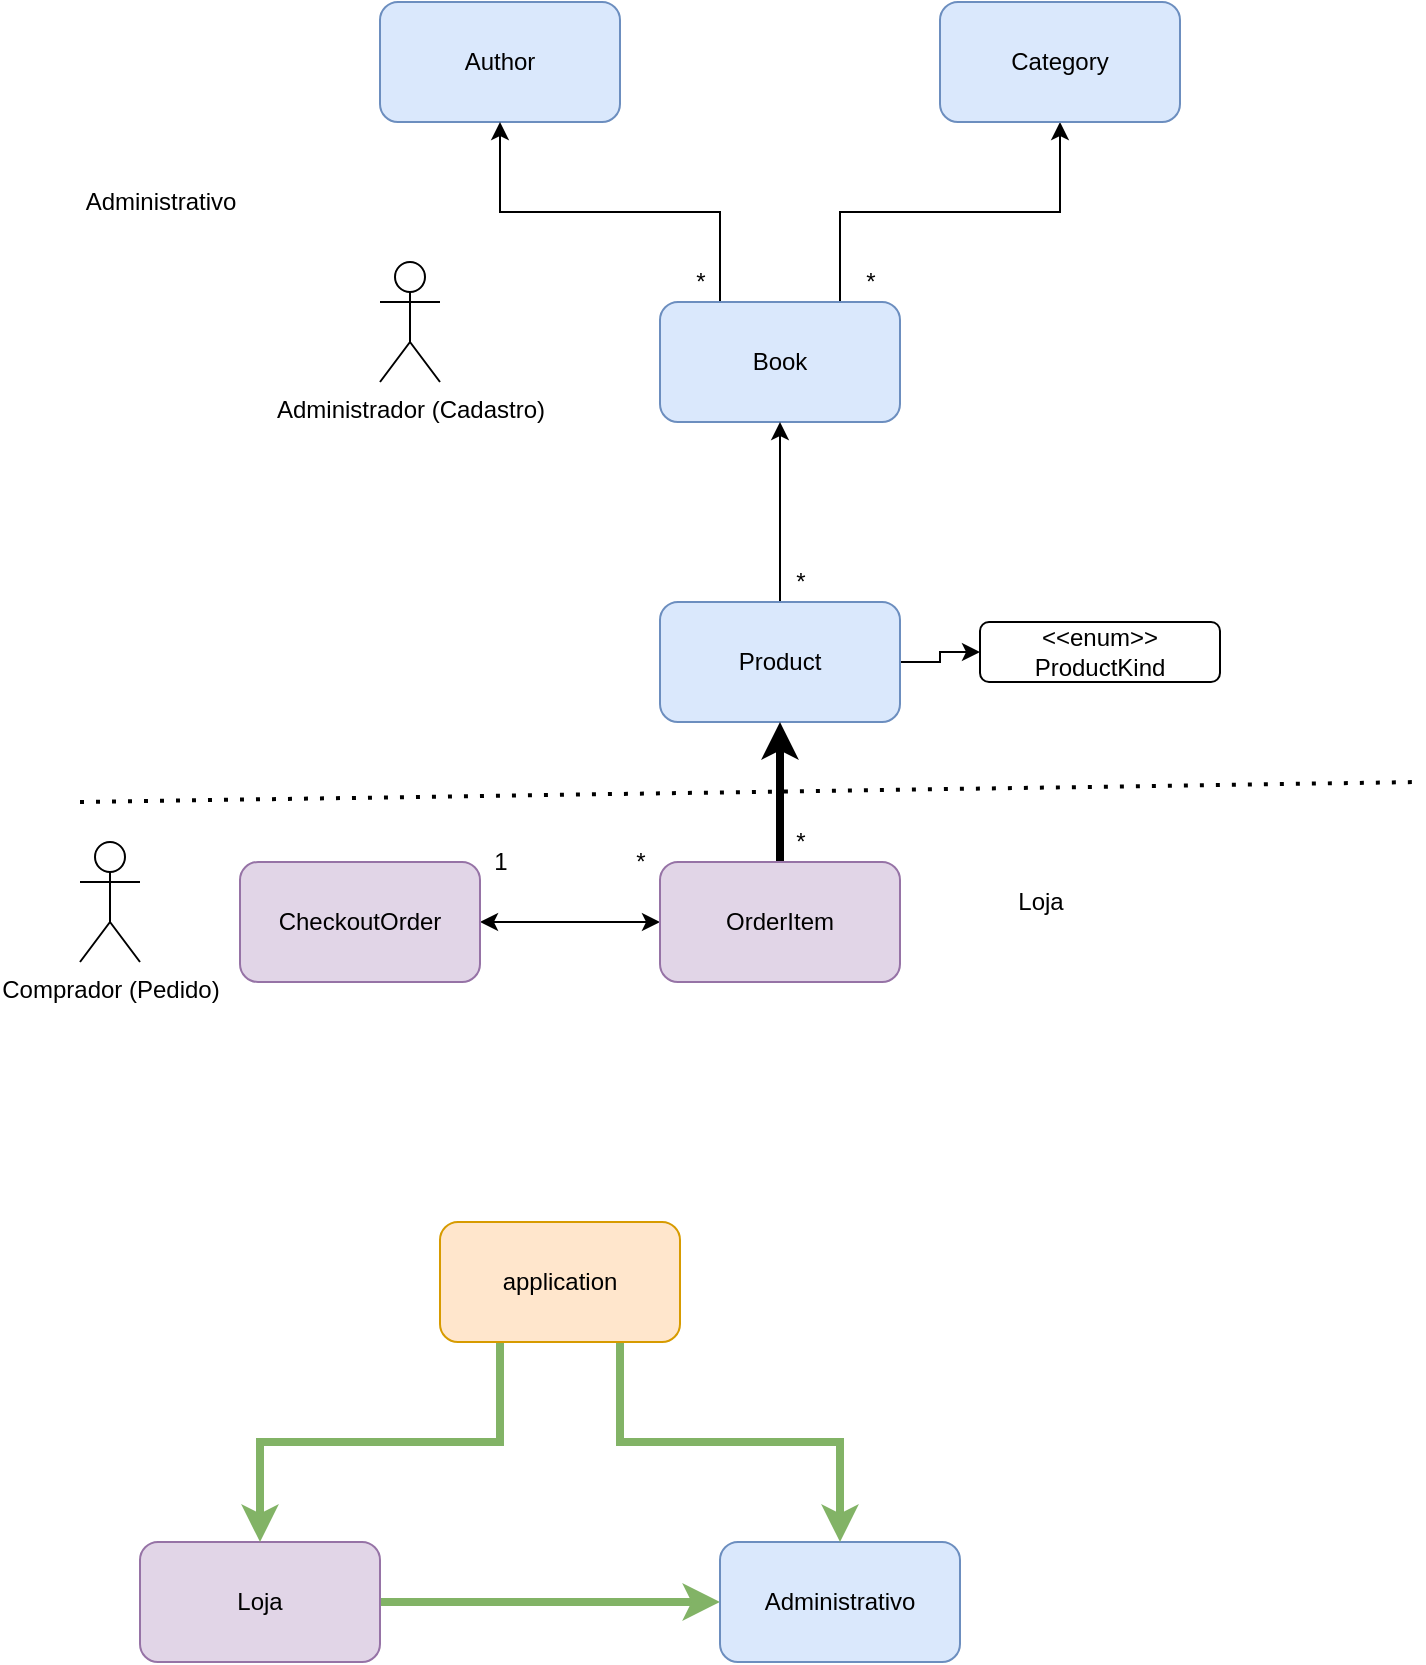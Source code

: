 <mxfile version="13.6.6" type="device"><diagram id="-fLMvCuEv3el_Sa5lIkA" name="Page-1"><mxGraphModel dx="938" dy="504" grid="1" gridSize="10" guides="1" tooltips="1" connect="1" arrows="1" fold="1" page="1" pageScale="1" pageWidth="850" pageHeight="1100" math="0" shadow="0"><root><mxCell id="0"/><mxCell id="1" parent="0"/><mxCell id="uDRAa0LN4xxqwpm3PJ8v-1" value="Author" style="rounded=1;whiteSpace=wrap;html=1;fillColor=#dae8fc;strokeColor=#6c8ebf;" vertex="1" parent="1"><mxGeometry x="190" y="70" width="120" height="60" as="geometry"/></mxCell><mxCell id="uDRAa0LN4xxqwpm3PJ8v-19" style="edgeStyle=orthogonalEdgeStyle;rounded=0;orthogonalLoop=1;jettySize=auto;html=1;exitX=0.75;exitY=0;exitDx=0;exitDy=0;entryX=0.5;entryY=1;entryDx=0;entryDy=0;startArrow=none;startFill=0;" edge="1" parent="1" source="uDRAa0LN4xxqwpm3PJ8v-2" target="uDRAa0LN4xxqwpm3PJ8v-3"><mxGeometry relative="1" as="geometry"/></mxCell><mxCell id="uDRAa0LN4xxqwpm3PJ8v-20" style="edgeStyle=orthogonalEdgeStyle;rounded=0;orthogonalLoop=1;jettySize=auto;html=1;exitX=0.25;exitY=0;exitDx=0;exitDy=0;entryX=0.5;entryY=1;entryDx=0;entryDy=0;startArrow=none;startFill=0;" edge="1" parent="1" source="uDRAa0LN4xxqwpm3PJ8v-2" target="uDRAa0LN4xxqwpm3PJ8v-1"><mxGeometry relative="1" as="geometry"/></mxCell><mxCell id="uDRAa0LN4xxqwpm3PJ8v-2" value="Book" style="rounded=1;whiteSpace=wrap;html=1;fillColor=#dae8fc;strokeColor=#6c8ebf;" vertex="1" parent="1"><mxGeometry x="330" y="220" width="120" height="60" as="geometry"/></mxCell><mxCell id="uDRAa0LN4xxqwpm3PJ8v-3" value="Category" style="rounded=1;whiteSpace=wrap;html=1;fillColor=#dae8fc;strokeColor=#6c8ebf;" vertex="1" parent="1"><mxGeometry x="470" y="70" width="120" height="60" as="geometry"/></mxCell><mxCell id="uDRAa0LN4xxqwpm3PJ8v-15" style="edgeStyle=orthogonalEdgeStyle;rounded=0;orthogonalLoop=1;jettySize=auto;html=1;exitX=1;exitY=0.5;exitDx=0;exitDy=0;entryX=0;entryY=0.5;entryDx=0;entryDy=0;startArrow=none;startFill=0;" edge="1" parent="1" source="uDRAa0LN4xxqwpm3PJ8v-4" target="uDRAa0LN4xxqwpm3PJ8v-5"><mxGeometry relative="1" as="geometry"/></mxCell><mxCell id="uDRAa0LN4xxqwpm3PJ8v-17" style="edgeStyle=orthogonalEdgeStyle;rounded=0;orthogonalLoop=1;jettySize=auto;html=1;exitX=0.5;exitY=0;exitDx=0;exitDy=0;entryX=0.5;entryY=1;entryDx=0;entryDy=0;startArrow=none;startFill=0;" edge="1" parent="1" source="uDRAa0LN4xxqwpm3PJ8v-4" target="uDRAa0LN4xxqwpm3PJ8v-2"><mxGeometry relative="1" as="geometry"/></mxCell><mxCell id="uDRAa0LN4xxqwpm3PJ8v-4" value="Product" style="rounded=1;whiteSpace=wrap;html=1;fillColor=#dae8fc;strokeColor=#6c8ebf;" vertex="1" parent="1"><mxGeometry x="330" y="370" width="120" height="60" as="geometry"/></mxCell><mxCell id="uDRAa0LN4xxqwpm3PJ8v-5" value="&amp;lt;&amp;lt;enum&amp;gt;&amp;gt;&lt;br&gt;ProductKind" style="rounded=1;whiteSpace=wrap;html=1;" vertex="1" parent="1"><mxGeometry x="490" y="380" width="120" height="30" as="geometry"/></mxCell><mxCell id="uDRAa0LN4xxqwpm3PJ8v-11" style="edgeStyle=orthogonalEdgeStyle;rounded=0;orthogonalLoop=1;jettySize=auto;html=1;exitX=1;exitY=0.5;exitDx=0;exitDy=0;entryX=0;entryY=0.5;entryDx=0;entryDy=0;startArrow=classic;startFill=1;" edge="1" parent="1" source="uDRAa0LN4xxqwpm3PJ8v-6" target="uDRAa0LN4xxqwpm3PJ8v-7"><mxGeometry relative="1" as="geometry"/></mxCell><mxCell id="uDRAa0LN4xxqwpm3PJ8v-6" value="CheckoutOrder" style="rounded=1;whiteSpace=wrap;html=1;fillColor=#e1d5e7;strokeColor=#9673a6;" vertex="1" parent="1"><mxGeometry x="120" y="500" width="120" height="60" as="geometry"/></mxCell><mxCell id="uDRAa0LN4xxqwpm3PJ8v-14" style="edgeStyle=orthogonalEdgeStyle;rounded=0;orthogonalLoop=1;jettySize=auto;html=1;exitX=0.5;exitY=0;exitDx=0;exitDy=0;strokeWidth=4;" edge="1" parent="1" source="uDRAa0LN4xxqwpm3PJ8v-7" target="uDRAa0LN4xxqwpm3PJ8v-4"><mxGeometry relative="1" as="geometry"/></mxCell><mxCell id="uDRAa0LN4xxqwpm3PJ8v-7" value="OrderItem" style="rounded=1;whiteSpace=wrap;html=1;fillColor=#e1d5e7;strokeColor=#9673a6;" vertex="1" parent="1"><mxGeometry x="330" y="500" width="120" height="60" as="geometry"/></mxCell><mxCell id="uDRAa0LN4xxqwpm3PJ8v-8" value="Administrador (Cadastro)" style="shape=umlActor;verticalLabelPosition=bottom;verticalAlign=top;html=1;outlineConnect=0;" vertex="1" parent="1"><mxGeometry x="190" y="200" width="30" height="60" as="geometry"/></mxCell><mxCell id="uDRAa0LN4xxqwpm3PJ8v-9" value="Comprador (Pedido)" style="shape=umlActor;verticalLabelPosition=bottom;verticalAlign=top;html=1;outlineConnect=0;" vertex="1" parent="1"><mxGeometry x="40" y="490" width="30" height="60" as="geometry"/></mxCell><mxCell id="uDRAa0LN4xxqwpm3PJ8v-12" value="1" style="text;html=1;align=center;verticalAlign=middle;resizable=0;points=[];autosize=1;" vertex="1" parent="1"><mxGeometry x="240" y="490" width="20" height="20" as="geometry"/></mxCell><mxCell id="uDRAa0LN4xxqwpm3PJ8v-13" value="*" style="text;html=1;align=center;verticalAlign=middle;resizable=0;points=[];autosize=1;" vertex="1" parent="1"><mxGeometry x="310" y="490" width="20" height="20" as="geometry"/></mxCell><mxCell id="uDRAa0LN4xxqwpm3PJ8v-16" value="*" style="text;html=1;align=center;verticalAlign=middle;resizable=0;points=[];autosize=1;" vertex="1" parent="1"><mxGeometry x="390" y="480" width="20" height="20" as="geometry"/></mxCell><mxCell id="uDRAa0LN4xxqwpm3PJ8v-18" value="*" style="text;html=1;align=center;verticalAlign=middle;resizable=0;points=[];autosize=1;" vertex="1" parent="1"><mxGeometry x="390" y="350" width="20" height="20" as="geometry"/></mxCell><mxCell id="uDRAa0LN4xxqwpm3PJ8v-21" value="*" style="text;html=1;align=center;verticalAlign=middle;resizable=0;points=[];autosize=1;" vertex="1" parent="1"><mxGeometry x="340" y="200" width="20" height="20" as="geometry"/></mxCell><mxCell id="uDRAa0LN4xxqwpm3PJ8v-22" value="*" style="text;html=1;align=center;verticalAlign=middle;resizable=0;points=[];autosize=1;" vertex="1" parent="1"><mxGeometry x="425" y="200" width="20" height="20" as="geometry"/></mxCell><mxCell id="uDRAa0LN4xxqwpm3PJ8v-23" value="" style="endArrow=none;dashed=1;html=1;dashPattern=1 3;strokeWidth=2;" edge="1" parent="1"><mxGeometry width="50" height="50" relative="1" as="geometry"><mxPoint x="40" y="470" as="sourcePoint"/><mxPoint x="710" y="460" as="targetPoint"/></mxGeometry></mxCell><mxCell id="uDRAa0LN4xxqwpm3PJ8v-24" value="Loja" style="text;html=1;align=center;verticalAlign=middle;resizable=0;points=[];autosize=1;" vertex="1" parent="1"><mxGeometry x="500" y="510" width="40" height="20" as="geometry"/></mxCell><mxCell id="uDRAa0LN4xxqwpm3PJ8v-25" value="Administrativo" style="text;html=1;align=center;verticalAlign=middle;resizable=0;points=[];autosize=1;" vertex="1" parent="1"><mxGeometry x="35" y="160" width="90" height="20" as="geometry"/></mxCell><mxCell id="uDRAa0LN4xxqwpm3PJ8v-28" style="edgeStyle=orthogonalEdgeStyle;rounded=0;orthogonalLoop=1;jettySize=auto;html=1;exitX=1;exitY=0.5;exitDx=0;exitDy=0;entryX=0;entryY=0.5;entryDx=0;entryDy=0;startArrow=none;startFill=0;strokeWidth=4;fillColor=#d5e8d4;strokeColor=#82b366;" edge="1" parent="1" source="uDRAa0LN4xxqwpm3PJ8v-26" target="uDRAa0LN4xxqwpm3PJ8v-27"><mxGeometry relative="1" as="geometry"/></mxCell><mxCell id="uDRAa0LN4xxqwpm3PJ8v-26" value="Loja" style="rounded=1;whiteSpace=wrap;html=1;fillColor=#e1d5e7;strokeColor=#9673a6;" vertex="1" parent="1"><mxGeometry x="70" y="840" width="120" height="60" as="geometry"/></mxCell><mxCell id="uDRAa0LN4xxqwpm3PJ8v-27" value="Administrativo" style="rounded=1;whiteSpace=wrap;html=1;fillColor=#dae8fc;strokeColor=#6c8ebf;" vertex="1" parent="1"><mxGeometry x="360" y="840" width="120" height="60" as="geometry"/></mxCell><mxCell id="uDRAa0LN4xxqwpm3PJ8v-30" style="edgeStyle=orthogonalEdgeStyle;rounded=0;orthogonalLoop=1;jettySize=auto;html=1;exitX=0.25;exitY=1;exitDx=0;exitDy=0;startArrow=none;startFill=0;strokeWidth=4;fillColor=#d5e8d4;strokeColor=#82b366;" edge="1" parent="1" source="uDRAa0LN4xxqwpm3PJ8v-29" target="uDRAa0LN4xxqwpm3PJ8v-26"><mxGeometry relative="1" as="geometry"/></mxCell><mxCell id="uDRAa0LN4xxqwpm3PJ8v-31" style="edgeStyle=orthogonalEdgeStyle;rounded=0;orthogonalLoop=1;jettySize=auto;html=1;exitX=0.75;exitY=1;exitDx=0;exitDy=0;startArrow=none;startFill=0;strokeWidth=4;fillColor=#d5e8d4;strokeColor=#82b366;" edge="1" parent="1" source="uDRAa0LN4xxqwpm3PJ8v-29" target="uDRAa0LN4xxqwpm3PJ8v-27"><mxGeometry relative="1" as="geometry"/></mxCell><mxCell id="uDRAa0LN4xxqwpm3PJ8v-29" value="application" style="rounded=1;whiteSpace=wrap;html=1;fillColor=#ffe6cc;strokeColor=#d79b00;" vertex="1" parent="1"><mxGeometry x="220" y="680" width="120" height="60" as="geometry"/></mxCell></root></mxGraphModel></diagram></mxfile>